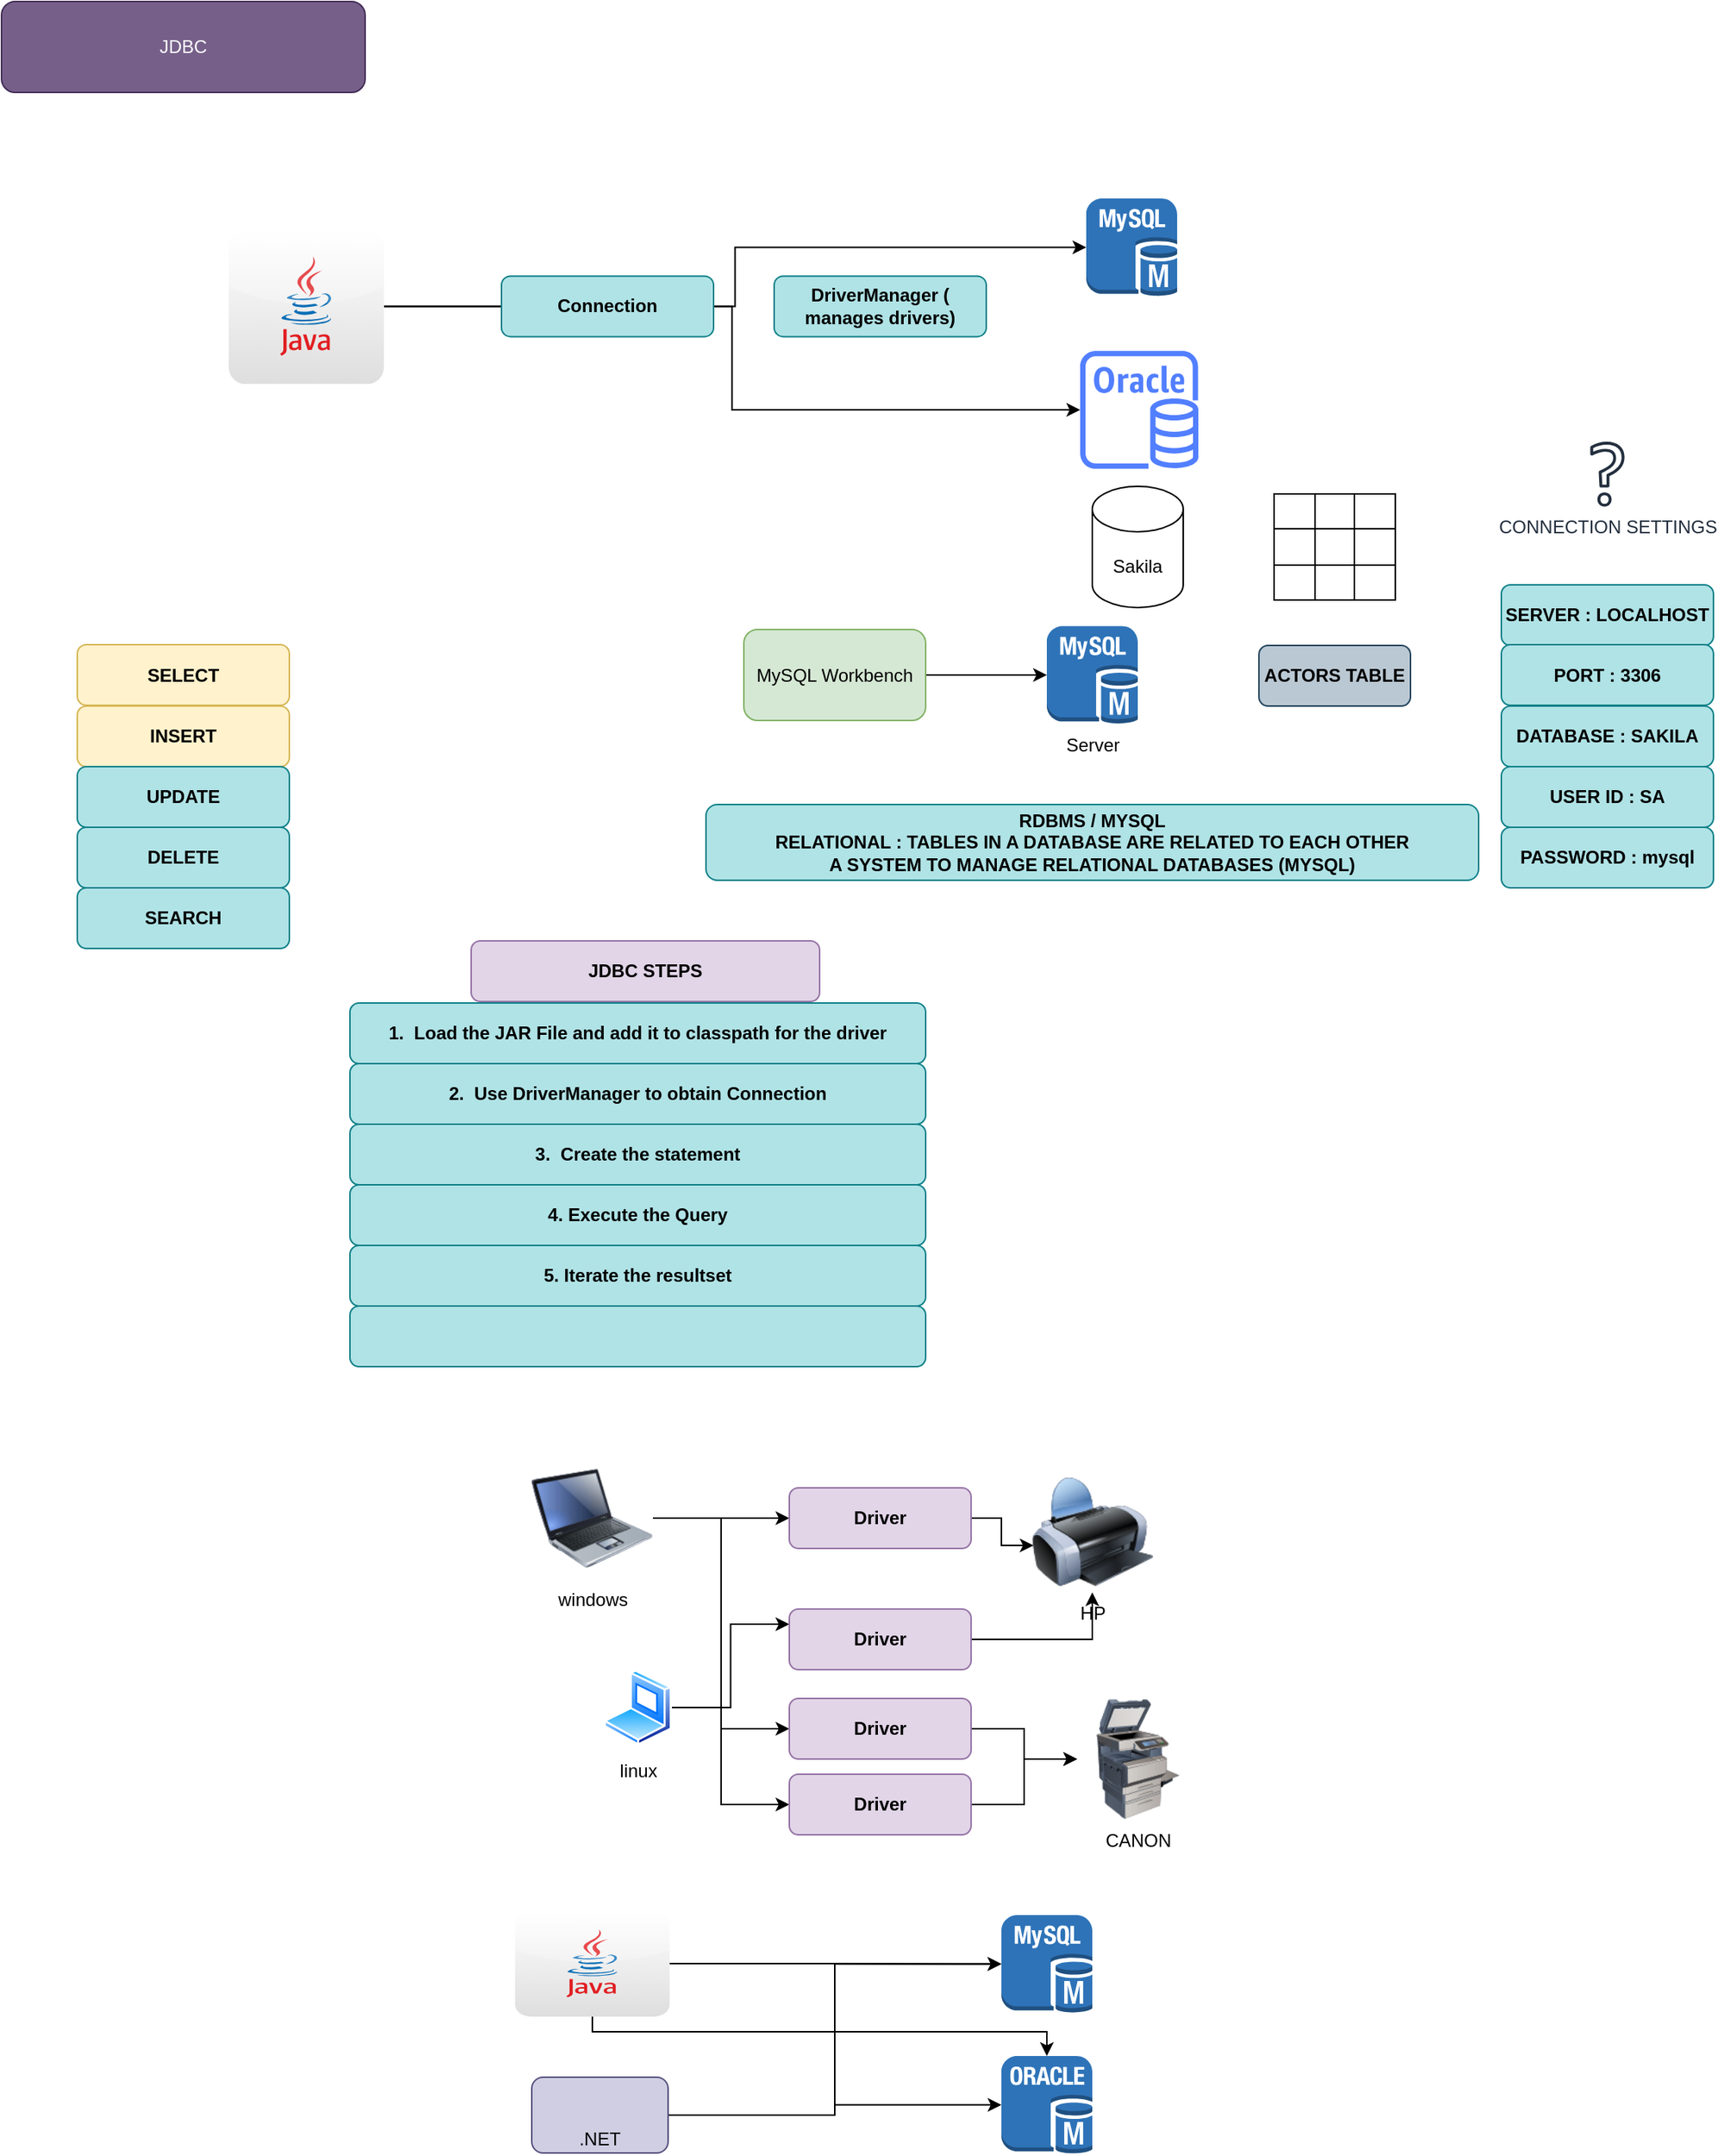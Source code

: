 <mxfile version="15.2.7" type="device"><diagram id="oK5-Sk_6xC9hawJvlqur" name="jdbc"><mxGraphModel dx="1024" dy="1700" grid="1" gridSize="10" guides="1" tooltips="1" connect="1" arrows="1" fold="1" page="1" pageScale="1" pageWidth="850" pageHeight="1100" math="0" shadow="0"><root><mxCell id="wLAIlpLAvoglG9g4Fjbr-0"/><mxCell id="wLAIlpLAvoglG9g4Fjbr-1" parent="wLAIlpLAvoglG9g4Fjbr-0"/><mxCell id="h8jkiRAVu42zQR84RUaU-0" value="JDBC" style="rounded=1;whiteSpace=wrap;html=1;fillColor=#76608a;strokeColor=#432D57;fontColor=#ffffff;" vertex="1" parent="wLAIlpLAvoglG9g4Fjbr-1"><mxGeometry x="50" y="-110" width="240" height="60" as="geometry"/></mxCell><mxCell id="h8jkiRAVu42zQR84RUaU-3" style="edgeStyle=orthogonalEdgeStyle;rounded=0;orthogonalLoop=1;jettySize=auto;html=1;" edge="1" parent="wLAIlpLAvoglG9g4Fjbr-1" source="h8jkiRAVu42zQR84RUaU-1" target="h8jkiRAVu42zQR84RUaU-2"><mxGeometry relative="1" as="geometry"/></mxCell><mxCell id="h8jkiRAVu42zQR84RUaU-73" style="edgeStyle=orthogonalEdgeStyle;rounded=0;orthogonalLoop=1;jettySize=auto;html=1;" edge="1" parent="wLAIlpLAvoglG9g4Fjbr-1" source="h8jkiRAVu42zQR84RUaU-1" target="h8jkiRAVu42zQR84RUaU-72"><mxGeometry relative="1" as="geometry"/></mxCell><mxCell id="h8jkiRAVu42zQR84RUaU-1" value="" style="dashed=0;outlineConnect=0;html=1;align=center;labelPosition=center;verticalLabelPosition=bottom;verticalAlign=top;shape=mxgraph.webicons.java;gradientColor=#DFDEDE" vertex="1" parent="wLAIlpLAvoglG9g4Fjbr-1"><mxGeometry x="200" y="40" width="102.4" height="102.4" as="geometry"/></mxCell><mxCell id="h8jkiRAVu42zQR84RUaU-2" value="" style="outlineConnect=0;dashed=0;verticalLabelPosition=bottom;verticalAlign=top;align=center;html=1;shape=mxgraph.aws3.mysql_db_instance;fillColor=#2E73B8;gradientColor=none;" vertex="1" parent="wLAIlpLAvoglG9g4Fjbr-1"><mxGeometry x="766" y="20.0" width="60" height="64.5" as="geometry"/></mxCell><mxCell id="h8jkiRAVu42zQR84RUaU-4" value="Server" style="outlineConnect=0;dashed=0;verticalLabelPosition=bottom;verticalAlign=top;align=center;html=1;shape=mxgraph.aws3.mysql_db_instance;fillColor=#2E73B8;gradientColor=none;" vertex="1" parent="wLAIlpLAvoglG9g4Fjbr-1"><mxGeometry x="740" y="302.25" width="60" height="64.5" as="geometry"/></mxCell><mxCell id="h8jkiRAVu42zQR84RUaU-6" style="edgeStyle=orthogonalEdgeStyle;rounded=0;orthogonalLoop=1;jettySize=auto;html=1;" edge="1" parent="wLAIlpLAvoglG9g4Fjbr-1" source="h8jkiRAVu42zQR84RUaU-5" target="h8jkiRAVu42zQR84RUaU-4"><mxGeometry relative="1" as="geometry"/></mxCell><mxCell id="h8jkiRAVu42zQR84RUaU-5" value="MySQL Workbench" style="rounded=1;whiteSpace=wrap;html=1;fillColor=#d5e8d4;strokeColor=#82b366;" vertex="1" parent="wLAIlpLAvoglG9g4Fjbr-1"><mxGeometry x="540" y="304.5" width="120" height="60" as="geometry"/></mxCell><mxCell id="h8jkiRAVu42zQR84RUaU-7" value="Sakila" style="shape=cylinder3;whiteSpace=wrap;html=1;boundedLbl=1;backgroundOutline=1;size=15;" vertex="1" parent="wLAIlpLAvoglG9g4Fjbr-1"><mxGeometry x="770" y="210" width="60" height="80" as="geometry"/></mxCell><mxCell id="h8jkiRAVu42zQR84RUaU-8" value="RDBMS / MYSQL&lt;br&gt;RELATIONAL : TABLES IN A DATABASE ARE RELATED TO EACH OTHER&lt;br&gt;A SYSTEM TO MANAGE RELATIONAL DATABASES (MYSQL)" style="rounded=1;whiteSpace=wrap;html=1;fillColor=#b0e3e6;strokeColor=#0e8088;fontStyle=1;" vertex="1" parent="wLAIlpLAvoglG9g4Fjbr-1"><mxGeometry x="515" y="420" width="510" height="50" as="geometry"/></mxCell><mxCell id="h8jkiRAVu42zQR84RUaU-9" value="" style="shape=table;html=1;whiteSpace=wrap;startSize=0;container=1;collapsible=0;childLayout=tableLayout;" vertex="1" parent="wLAIlpLAvoglG9g4Fjbr-1"><mxGeometry x="890" y="215" width="80" height="70" as="geometry"/></mxCell><mxCell id="h8jkiRAVu42zQR84RUaU-10" value="" style="shape=partialRectangle;html=1;whiteSpace=wrap;collapsible=0;dropTarget=0;pointerEvents=0;fillColor=none;top=0;left=0;bottom=0;right=0;points=[[0,0.5],[1,0.5]];portConstraint=eastwest;" vertex="1" parent="h8jkiRAVu42zQR84RUaU-9"><mxGeometry width="80" height="23" as="geometry"/></mxCell><mxCell id="h8jkiRAVu42zQR84RUaU-11" value="" style="shape=partialRectangle;html=1;whiteSpace=wrap;connectable=0;fillColor=none;top=0;left=0;bottom=0;right=0;overflow=hidden;pointerEvents=1;" vertex="1" parent="h8jkiRAVu42zQR84RUaU-10"><mxGeometry width="27" height="23" as="geometry"/></mxCell><mxCell id="h8jkiRAVu42zQR84RUaU-12" value="" style="shape=partialRectangle;html=1;whiteSpace=wrap;connectable=0;fillColor=none;top=0;left=0;bottom=0;right=0;overflow=hidden;pointerEvents=1;" vertex="1" parent="h8jkiRAVu42zQR84RUaU-10"><mxGeometry x="27" width="26" height="23" as="geometry"/></mxCell><mxCell id="h8jkiRAVu42zQR84RUaU-13" value="" style="shape=partialRectangle;html=1;whiteSpace=wrap;connectable=0;fillColor=none;top=0;left=0;bottom=0;right=0;overflow=hidden;pointerEvents=1;" vertex="1" parent="h8jkiRAVu42zQR84RUaU-10"><mxGeometry x="53" width="27" height="23" as="geometry"/></mxCell><mxCell id="h8jkiRAVu42zQR84RUaU-14" value="" style="shape=partialRectangle;html=1;whiteSpace=wrap;collapsible=0;dropTarget=0;pointerEvents=0;fillColor=none;top=0;left=0;bottom=0;right=0;points=[[0,0.5],[1,0.5]];portConstraint=eastwest;" vertex="1" parent="h8jkiRAVu42zQR84RUaU-9"><mxGeometry y="23" width="80" height="24" as="geometry"/></mxCell><mxCell id="h8jkiRAVu42zQR84RUaU-15" value="" style="shape=partialRectangle;html=1;whiteSpace=wrap;connectable=0;fillColor=none;top=0;left=0;bottom=0;right=0;overflow=hidden;pointerEvents=1;" vertex="1" parent="h8jkiRAVu42zQR84RUaU-14"><mxGeometry width="27" height="24" as="geometry"/></mxCell><mxCell id="h8jkiRAVu42zQR84RUaU-16" value="" style="shape=partialRectangle;html=1;whiteSpace=wrap;connectable=0;fillColor=none;top=0;left=0;bottom=0;right=0;overflow=hidden;pointerEvents=1;" vertex="1" parent="h8jkiRAVu42zQR84RUaU-14"><mxGeometry x="27" width="26" height="24" as="geometry"/></mxCell><mxCell id="h8jkiRAVu42zQR84RUaU-17" value="" style="shape=partialRectangle;html=1;whiteSpace=wrap;connectable=0;fillColor=none;top=0;left=0;bottom=0;right=0;overflow=hidden;pointerEvents=1;" vertex="1" parent="h8jkiRAVu42zQR84RUaU-14"><mxGeometry x="53" width="27" height="24" as="geometry"/></mxCell><mxCell id="h8jkiRAVu42zQR84RUaU-18" value="" style="shape=partialRectangle;html=1;whiteSpace=wrap;collapsible=0;dropTarget=0;pointerEvents=0;fillColor=none;top=0;left=0;bottom=0;right=0;points=[[0,0.5],[1,0.5]];portConstraint=eastwest;" vertex="1" parent="h8jkiRAVu42zQR84RUaU-9"><mxGeometry y="47" width="80" height="23" as="geometry"/></mxCell><mxCell id="h8jkiRAVu42zQR84RUaU-19" value="" style="shape=partialRectangle;html=1;whiteSpace=wrap;connectable=0;fillColor=none;top=0;left=0;bottom=0;right=0;overflow=hidden;pointerEvents=1;" vertex="1" parent="h8jkiRAVu42zQR84RUaU-18"><mxGeometry width="27" height="23" as="geometry"/></mxCell><mxCell id="h8jkiRAVu42zQR84RUaU-20" value="" style="shape=partialRectangle;html=1;whiteSpace=wrap;connectable=0;fillColor=none;top=0;left=0;bottom=0;right=0;overflow=hidden;pointerEvents=1;" vertex="1" parent="h8jkiRAVu42zQR84RUaU-18"><mxGeometry x="27" width="26" height="23" as="geometry"/></mxCell><mxCell id="h8jkiRAVu42zQR84RUaU-21" value="" style="shape=partialRectangle;html=1;whiteSpace=wrap;connectable=0;fillColor=none;top=0;left=0;bottom=0;right=0;overflow=hidden;pointerEvents=1;" vertex="1" parent="h8jkiRAVu42zQR84RUaU-18"><mxGeometry x="53" width="27" height="23" as="geometry"/></mxCell><mxCell id="h8jkiRAVu42zQR84RUaU-23" value="ACTORS TABLE" style="rounded=1;whiteSpace=wrap;html=1;fillColor=#bac8d3;strokeColor=#23445d;fontStyle=1;" vertex="1" parent="wLAIlpLAvoglG9g4Fjbr-1"><mxGeometry x="880" y="315" width="100" height="40" as="geometry"/></mxCell><mxCell id="h8jkiRAVu42zQR84RUaU-24" value="CONNECTION SETTINGS" style="sketch=0;outlineConnect=0;fontColor=#232F3E;gradientColor=none;fillColor=#232F3E;strokeColor=none;dashed=0;verticalLabelPosition=bottom;verticalAlign=top;align=center;html=1;fontSize=12;fontStyle=0;aspect=fixed;pointerEvents=1;shape=mxgraph.aws4.question;" vertex="1" parent="wLAIlpLAvoglG9g4Fjbr-1"><mxGeometry x="1098.7" y="180.45" width="22.6" height="43" as="geometry"/></mxCell><mxCell id="h8jkiRAVu42zQR84RUaU-25" value="SERVER : LOCALHOST" style="rounded=1;whiteSpace=wrap;html=1;fillColor=#b0e3e6;strokeColor=#0e8088;fontStyle=1;" vertex="1" parent="wLAIlpLAvoglG9g4Fjbr-1"><mxGeometry x="1040" y="275" width="140" height="40" as="geometry"/></mxCell><mxCell id="h8jkiRAVu42zQR84RUaU-26" value="PORT : 3306" style="rounded=1;whiteSpace=wrap;html=1;fillColor=#b0e3e6;strokeColor=#0e8088;fontStyle=1;" vertex="1" parent="wLAIlpLAvoglG9g4Fjbr-1"><mxGeometry x="1040" y="314.5" width="140" height="40" as="geometry"/></mxCell><mxCell id="h8jkiRAVu42zQR84RUaU-27" value="DATABASE : SAKILA" style="rounded=1;whiteSpace=wrap;html=1;fillColor=#b0e3e6;strokeColor=#0e8088;fontStyle=1;" vertex="1" parent="wLAIlpLAvoglG9g4Fjbr-1"><mxGeometry x="1040" y="355" width="140" height="40" as="geometry"/></mxCell><mxCell id="h8jkiRAVu42zQR84RUaU-28" value="USER ID : SA" style="rounded=1;whiteSpace=wrap;html=1;fillColor=#b0e3e6;strokeColor=#0e8088;fontStyle=1;" vertex="1" parent="wLAIlpLAvoglG9g4Fjbr-1"><mxGeometry x="1040" y="395" width="140" height="40" as="geometry"/></mxCell><mxCell id="h8jkiRAVu42zQR84RUaU-29" value="PASSWORD : mysql" style="rounded=1;whiteSpace=wrap;html=1;fillColor=#b0e3e6;strokeColor=#0e8088;fontStyle=1;" vertex="1" parent="wLAIlpLAvoglG9g4Fjbr-1"><mxGeometry x="1040" y="435" width="140" height="40" as="geometry"/></mxCell><mxCell id="h8jkiRAVu42zQR84RUaU-30" value="SELECT" style="rounded=1;whiteSpace=wrap;html=1;fillColor=#fff2cc;strokeColor=#d6b656;fontStyle=1;" vertex="1" parent="wLAIlpLAvoglG9g4Fjbr-1"><mxGeometry x="100" y="314.5" width="140" height="40" as="geometry"/></mxCell><mxCell id="h8jkiRAVu42zQR84RUaU-31" value="INSERT" style="rounded=1;whiteSpace=wrap;html=1;fillColor=#fff2cc;strokeColor=#d6b656;fontStyle=1;" vertex="1" parent="wLAIlpLAvoglG9g4Fjbr-1"><mxGeometry x="100" y="355" width="140" height="40" as="geometry"/></mxCell><mxCell id="h8jkiRAVu42zQR84RUaU-32" value="UPDATE" style="rounded=1;whiteSpace=wrap;html=1;fillColor=#b0e3e6;strokeColor=#0e8088;fontStyle=1;" vertex="1" parent="wLAIlpLAvoglG9g4Fjbr-1"><mxGeometry x="100" y="395" width="140" height="40" as="geometry"/></mxCell><mxCell id="h8jkiRAVu42zQR84RUaU-33" value="DELETE" style="rounded=1;whiteSpace=wrap;html=1;fillColor=#b0e3e6;strokeColor=#0e8088;fontStyle=1;" vertex="1" parent="wLAIlpLAvoglG9g4Fjbr-1"><mxGeometry x="100" y="435" width="140" height="40" as="geometry"/></mxCell><mxCell id="h8jkiRAVu42zQR84RUaU-34" value="SEARCH" style="rounded=1;whiteSpace=wrap;html=1;fillColor=#b0e3e6;strokeColor=#0e8088;fontStyle=1;" vertex="1" parent="wLAIlpLAvoglG9g4Fjbr-1"><mxGeometry x="100" y="475" width="140" height="40" as="geometry"/></mxCell><mxCell id="h8jkiRAVu42zQR84RUaU-35" value="JDBC STEPS" style="rounded=1;whiteSpace=wrap;html=1;fillColor=#e1d5e7;strokeColor=#9673a6;fontStyle=1" vertex="1" parent="wLAIlpLAvoglG9g4Fjbr-1"><mxGeometry x="360" y="510" width="230" height="40" as="geometry"/></mxCell><mxCell id="h8jkiRAVu42zQR84RUaU-36" value="1.&amp;nbsp; Load the JAR File and add it to classpath for the driver" style="rounded=1;whiteSpace=wrap;html=1;fillColor=#b0e3e6;strokeColor=#0e8088;fontStyle=1;" vertex="1" parent="wLAIlpLAvoglG9g4Fjbr-1"><mxGeometry x="280" y="551" width="380" height="40" as="geometry"/></mxCell><mxCell id="h8jkiRAVu42zQR84RUaU-37" value="2.&amp;nbsp; Use DriverManager to obtain Connection" style="rounded=1;whiteSpace=wrap;html=1;fillColor=#b0e3e6;strokeColor=#0e8088;fontStyle=1;" vertex="1" parent="wLAIlpLAvoglG9g4Fjbr-1"><mxGeometry x="280" y="591" width="380" height="40" as="geometry"/></mxCell><mxCell id="h8jkiRAVu42zQR84RUaU-38" value="3.&amp;nbsp; Create the statement" style="rounded=1;whiteSpace=wrap;html=1;fillColor=#b0e3e6;strokeColor=#0e8088;fontStyle=1;" vertex="1" parent="wLAIlpLAvoglG9g4Fjbr-1"><mxGeometry x="280" y="631" width="380" height="40" as="geometry"/></mxCell><mxCell id="h8jkiRAVu42zQR84RUaU-39" value="4. Execute the Query" style="rounded=1;whiteSpace=wrap;html=1;fillColor=#b0e3e6;strokeColor=#0e8088;fontStyle=1;" vertex="1" parent="wLAIlpLAvoglG9g4Fjbr-1"><mxGeometry x="280" y="671" width="380" height="40" as="geometry"/></mxCell><mxCell id="h8jkiRAVu42zQR84RUaU-40" value="5. Iterate the resultset" style="rounded=1;whiteSpace=wrap;html=1;fillColor=#b0e3e6;strokeColor=#0e8088;fontStyle=1;" vertex="1" parent="wLAIlpLAvoglG9g4Fjbr-1"><mxGeometry x="280" y="711" width="380" height="40" as="geometry"/></mxCell><mxCell id="h8jkiRAVu42zQR84RUaU-41" value="" style="rounded=1;whiteSpace=wrap;html=1;fillColor=#b0e3e6;strokeColor=#0e8088;fontStyle=1;" vertex="1" parent="wLAIlpLAvoglG9g4Fjbr-1"><mxGeometry x="280" y="751" width="380" height="40" as="geometry"/></mxCell><mxCell id="h8jkiRAVu42zQR84RUaU-42" value="HP" style="image;html=1;image=img/lib/clip_art/computers/Printer_128x128.png" vertex="1" parent="wLAIlpLAvoglG9g4Fjbr-1"><mxGeometry x="730" y="860" width="80" height="80" as="geometry"/></mxCell><mxCell id="h8jkiRAVu42zQR84RUaU-55" style="edgeStyle=orthogonalEdgeStyle;rounded=0;orthogonalLoop=1;jettySize=auto;html=1;entryX=0;entryY=0.5;entryDx=0;entryDy=0;" edge="1" parent="wLAIlpLAvoglG9g4Fjbr-1" source="h8jkiRAVu42zQR84RUaU-43" target="h8jkiRAVu42zQR84RUaU-45"><mxGeometry relative="1" as="geometry"/></mxCell><mxCell id="h8jkiRAVu42zQR84RUaU-60" style="edgeStyle=orthogonalEdgeStyle;rounded=0;orthogonalLoop=1;jettySize=auto;html=1;entryX=0;entryY=0.5;entryDx=0;entryDy=0;" edge="1" parent="wLAIlpLAvoglG9g4Fjbr-1" source="h8jkiRAVu42zQR84RUaU-43" target="h8jkiRAVu42zQR84RUaU-53"><mxGeometry relative="1" as="geometry"/></mxCell><mxCell id="h8jkiRAVu42zQR84RUaU-62" style="edgeStyle=orthogonalEdgeStyle;rounded=0;orthogonalLoop=1;jettySize=auto;html=1;entryX=0;entryY=0.5;entryDx=0;entryDy=0;" edge="1" parent="wLAIlpLAvoglG9g4Fjbr-1" source="h8jkiRAVu42zQR84RUaU-43" target="h8jkiRAVu42zQR84RUaU-54"><mxGeometry relative="1" as="geometry"/></mxCell><mxCell id="h8jkiRAVu42zQR84RUaU-43" value="windows" style="image;html=1;image=img/lib/clip_art/computers/Laptop_128x128.png" vertex="1" parent="wLAIlpLAvoglG9g4Fjbr-1"><mxGeometry x="400" y="851" width="80" height="80" as="geometry"/></mxCell><mxCell id="h8jkiRAVu42zQR84RUaU-56" style="edgeStyle=orthogonalEdgeStyle;rounded=0;orthogonalLoop=1;jettySize=auto;html=1;entryX=0.015;entryY=0.613;entryDx=0;entryDy=0;entryPerimeter=0;" edge="1" parent="wLAIlpLAvoglG9g4Fjbr-1" source="h8jkiRAVu42zQR84RUaU-45" target="h8jkiRAVu42zQR84RUaU-42"><mxGeometry relative="1" as="geometry"/></mxCell><mxCell id="h8jkiRAVu42zQR84RUaU-45" value="Driver" style="rounded=1;whiteSpace=wrap;html=1;fillColor=#e1d5e7;strokeColor=#9673a6;fontStyle=1;" vertex="1" parent="wLAIlpLAvoglG9g4Fjbr-1"><mxGeometry x="570" y="871" width="120" height="40" as="geometry"/></mxCell><mxCell id="h8jkiRAVu42zQR84RUaU-48" value="CANON" style="image;html=1;image=img/lib/clip_art/computers/Printer_Commercial_128x128.png" vertex="1" parent="wLAIlpLAvoglG9g4Fjbr-1"><mxGeometry x="760" y="1010" width="80" height="80" as="geometry"/></mxCell><mxCell id="h8jkiRAVu42zQR84RUaU-59" style="edgeStyle=orthogonalEdgeStyle;rounded=0;orthogonalLoop=1;jettySize=auto;html=1;entryX=0;entryY=0.25;entryDx=0;entryDy=0;" edge="1" parent="wLAIlpLAvoglG9g4Fjbr-1" source="h8jkiRAVu42zQR84RUaU-50" target="h8jkiRAVu42zQR84RUaU-52"><mxGeometry relative="1" as="geometry"/></mxCell><mxCell id="h8jkiRAVu42zQR84RUaU-50" value="linux" style="aspect=fixed;perimeter=ellipsePerimeter;html=1;align=center;shadow=0;dashed=0;spacingTop=3;image;image=img/lib/active_directory/laptop_client.svg;" vertex="1" parent="wLAIlpLAvoglG9g4Fjbr-1"><mxGeometry x="447.5" y="991" width="45" height="50" as="geometry"/></mxCell><mxCell id="h8jkiRAVu42zQR84RUaU-58" style="edgeStyle=orthogonalEdgeStyle;rounded=0;orthogonalLoop=1;jettySize=auto;html=1;" edge="1" parent="wLAIlpLAvoglG9g4Fjbr-1" source="h8jkiRAVu42zQR84RUaU-52" target="h8jkiRAVu42zQR84RUaU-42"><mxGeometry relative="1" as="geometry"/></mxCell><mxCell id="h8jkiRAVu42zQR84RUaU-52" value="Driver" style="rounded=1;whiteSpace=wrap;html=1;fillColor=#e1d5e7;strokeColor=#9673a6;fontStyle=1;" vertex="1" parent="wLAIlpLAvoglG9g4Fjbr-1"><mxGeometry x="570" y="951" width="120" height="40" as="geometry"/></mxCell><mxCell id="h8jkiRAVu42zQR84RUaU-61" style="edgeStyle=orthogonalEdgeStyle;rounded=0;orthogonalLoop=1;jettySize=auto;html=1;" edge="1" parent="wLAIlpLAvoglG9g4Fjbr-1" source="h8jkiRAVu42zQR84RUaU-53" target="h8jkiRAVu42zQR84RUaU-48"><mxGeometry relative="1" as="geometry"/></mxCell><mxCell id="h8jkiRAVu42zQR84RUaU-53" value="Driver" style="rounded=1;whiteSpace=wrap;html=1;fillColor=#e1d5e7;strokeColor=#9673a6;fontStyle=1;" vertex="1" parent="wLAIlpLAvoglG9g4Fjbr-1"><mxGeometry x="570" y="1010" width="120" height="40" as="geometry"/></mxCell><mxCell id="h8jkiRAVu42zQR84RUaU-63" style="edgeStyle=orthogonalEdgeStyle;rounded=0;orthogonalLoop=1;jettySize=auto;html=1;" edge="1" parent="wLAIlpLAvoglG9g4Fjbr-1" source="h8jkiRAVu42zQR84RUaU-54" target="h8jkiRAVu42zQR84RUaU-48"><mxGeometry relative="1" as="geometry"/></mxCell><mxCell id="h8jkiRAVu42zQR84RUaU-54" value="Driver" style="rounded=1;whiteSpace=wrap;html=1;fillColor=#e1d5e7;strokeColor=#9673a6;fontStyle=1;" vertex="1" parent="wLAIlpLAvoglG9g4Fjbr-1"><mxGeometry x="570" y="1060" width="120" height="40" as="geometry"/></mxCell><mxCell id="h8jkiRAVu42zQR84RUaU-68" style="edgeStyle=orthogonalEdgeStyle;rounded=0;orthogonalLoop=1;jettySize=auto;html=1;entryX=0;entryY=0.5;entryDx=0;entryDy=0;entryPerimeter=0;" edge="1" parent="wLAIlpLAvoglG9g4Fjbr-1" source="h8jkiRAVu42zQR84RUaU-64" target="h8jkiRAVu42zQR84RUaU-66"><mxGeometry relative="1" as="geometry"/></mxCell><mxCell id="h8jkiRAVu42zQR84RUaU-69" style="edgeStyle=orthogonalEdgeStyle;rounded=0;orthogonalLoop=1;jettySize=auto;html=1;" edge="1" parent="wLAIlpLAvoglG9g4Fjbr-1" source="h8jkiRAVu42zQR84RUaU-64" target="h8jkiRAVu42zQR84RUaU-67"><mxGeometry relative="1" as="geometry"><Array as="points"><mxPoint x="440" y="1230"/><mxPoint x="740" y="1230"/></Array></mxGeometry></mxCell><mxCell id="h8jkiRAVu42zQR84RUaU-64" value="" style="dashed=0;outlineConnect=0;html=1;align=center;labelPosition=center;verticalLabelPosition=bottom;verticalAlign=top;shape=mxgraph.webicons.java;gradientColor=#DFDEDE" vertex="1" parent="wLAIlpLAvoglG9g4Fjbr-1"><mxGeometry x="389" y="1150" width="102" height="70" as="geometry"/></mxCell><mxCell id="h8jkiRAVu42zQR84RUaU-70" style="edgeStyle=orthogonalEdgeStyle;rounded=0;orthogonalLoop=1;jettySize=auto;html=1;entryX=0;entryY=0.5;entryDx=0;entryDy=0;entryPerimeter=0;" edge="1" parent="wLAIlpLAvoglG9g4Fjbr-1" source="h8jkiRAVu42zQR84RUaU-65" target="h8jkiRAVu42zQR84RUaU-66"><mxGeometry relative="1" as="geometry"/></mxCell><mxCell id="h8jkiRAVu42zQR84RUaU-71" style="edgeStyle=orthogonalEdgeStyle;rounded=0;orthogonalLoop=1;jettySize=auto;html=1;entryX=0;entryY=0.5;entryDx=0;entryDy=0;entryPerimeter=0;" edge="1" parent="wLAIlpLAvoglG9g4Fjbr-1" source="h8jkiRAVu42zQR84RUaU-65" target="h8jkiRAVu42zQR84RUaU-67"><mxGeometry relative="1" as="geometry"/></mxCell><mxCell id="h8jkiRAVu42zQR84RUaU-65" value=".NET" style="rounded=1;whiteSpace=wrap;html=1;fillColor=#d0cee2;strokeColor=#56517e;verticalAlign=bottom;" vertex="1" parent="wLAIlpLAvoglG9g4Fjbr-1"><mxGeometry x="400" y="1260" width="90" height="50" as="geometry"/></mxCell><mxCell id="h8jkiRAVu42zQR84RUaU-66" value="" style="outlineConnect=0;dashed=0;verticalLabelPosition=bottom;verticalAlign=top;align=center;html=1;shape=mxgraph.aws3.mysql_db_instance;fillColor=#2E73B8;gradientColor=none;" vertex="1" parent="wLAIlpLAvoglG9g4Fjbr-1"><mxGeometry x="710" y="1153" width="60" height="64.5" as="geometry"/></mxCell><mxCell id="h8jkiRAVu42zQR84RUaU-67" value="" style="outlineConnect=0;dashed=0;verticalLabelPosition=bottom;verticalAlign=top;align=center;html=1;shape=mxgraph.aws3.oracle_db_instance;fillColor=#2E73B8;gradientColor=none;" vertex="1" parent="wLAIlpLAvoglG9g4Fjbr-1"><mxGeometry x="710" y="1246" width="60" height="64.5" as="geometry"/></mxCell><mxCell id="h8jkiRAVu42zQR84RUaU-72" value="" style="sketch=0;outlineConnect=0;fontColor=#232F3E;gradientColor=none;fillColor=#527FFF;strokeColor=none;dashed=0;verticalLabelPosition=bottom;verticalAlign=top;align=center;html=1;fontSize=12;fontStyle=0;aspect=fixed;pointerEvents=1;shape=mxgraph.aws4.rds_oracle_instance;" vertex="1" parent="wLAIlpLAvoglG9g4Fjbr-1"><mxGeometry x="762" y="120.5" width="78" height="78" as="geometry"/></mxCell><mxCell id="h8jkiRAVu42zQR84RUaU-74" value="DriverManager ( manages drivers)" style="rounded=1;whiteSpace=wrap;html=1;fillColor=#b0e3e6;strokeColor=#0e8088;fontStyle=1;" vertex="1" parent="wLAIlpLAvoglG9g4Fjbr-1"><mxGeometry x="560" y="71.2" width="140" height="40" as="geometry"/></mxCell><mxCell id="h8jkiRAVu42zQR84RUaU-75" value="Connection" style="rounded=1;whiteSpace=wrap;html=1;fillColor=#b0e3e6;strokeColor=#0e8088;fontStyle=1;" vertex="1" parent="wLAIlpLAvoglG9g4Fjbr-1"><mxGeometry x="380" y="71.2" width="140" height="40" as="geometry"/></mxCell></root></mxGraphModel></diagram></mxfile>